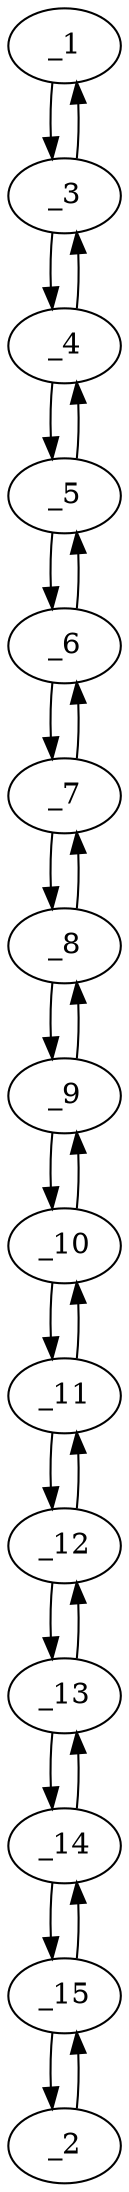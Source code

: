 digraph f1691_09 {
	_1	 [x="71.000000",
		y="173.000000"];
	_3	 [x="63.000000",
		y="161.000000"];
	_1 -> _3	 [angle="-2.158799",
		orient="-0.832050"];
	_2	 [x="184.000000",
		y="188.000000"];
	_15	 [x="179.000000",
		y="173.000000"];
	_2 -> _15	 [angle="-1.892547",
		orient="-0.948683"];
	_3 -> _1	 [angle="0.982794",
		orient="0.832050"];
	_4	 [x="61.000000",
		y="150.000000"];
	_3 -> _4	 [angle="-1.750650",
		orient="-0.983870"];
	_4 -> _3	 [angle="1.390943",
		orient="0.983870"];
	_5	 [x="65.000000",
		y="134.000000"];
	_4 -> _5	 [angle="-1.325818",
		orient="-0.970143"];
	_5 -> _4	 [angle="1.815775",
		orient="0.970143"];
	_6	 [x="68.000000",
		y="116.000000"];
	_5 -> _6	 [angle="-1.405648",
		orient="-0.986394"];
	_6 -> _5	 [angle="1.735945",
		orient="0.986394"];
	_7	 [x="83.000000",
		y="111.000000"];
	_6 -> _7	 [angle="-0.321751",
		orient="-0.316228"];
	_7 -> _6	 [angle="2.819842",
		orient="0.316228"];
	_8	 [x="99.000000",
		y="116.000000"];
	_7 -> _8	 [angle="0.302885",
		orient="0.298275"];
	_8 -> _7	 [angle="-2.838708",
		orient="-0.298275"];
	_9	 [x="115.000000",
		y="120.000000"];
	_8 -> _9	 [angle="0.244979",
		orient="0.242536"];
	_9 -> _8	 [angle="-2.896614",
		orient="-0.242536"];
	_10	 [x="127.000000",
		y="122.000000"];
	_9 -> _10	 [angle="0.165149",
		orient="0.164399"];
	_10 -> _9	 [angle="-2.976444",
		orient="-0.164399"];
	_11	 [x="138.000000",
		y="132.000000"];
	_10 -> _11	 [angle="0.737815",
		orient="0.672673"];
	_11 -> _10	 [angle="-2.403778",
		orient="-0.672673"];
	_12	 [x="150.000000",
		y="140.000000"];
	_11 -> _12	 [angle="0.588003",
		orient="0.554700"];
	_12 -> _11	 [angle="-2.553590",
		orient="-0.554700"];
	_13	 [x="160.000000",
		y="151.000000"];
	_12 -> _13	 [angle="0.832981",
		orient="0.739940"];
	_13 -> _12	 [angle="-2.308611",
		orient="-0.739940"];
	_14	 [x="170.000000",
		y="161.000000"];
	_13 -> _14	 [angle="0.785398",
		orient="0.707107"];
	_14 -> _13	 [angle="-2.356194",
		orient="-0.707107"];
	_14 -> _15	 [angle="0.927295",
		orient="0.800000"];
	_15 -> _2	 [angle="1.249046",
		orient="0.948683"];
	_15 -> _14	 [angle="-2.214297",
		orient="-0.800000"];
}

